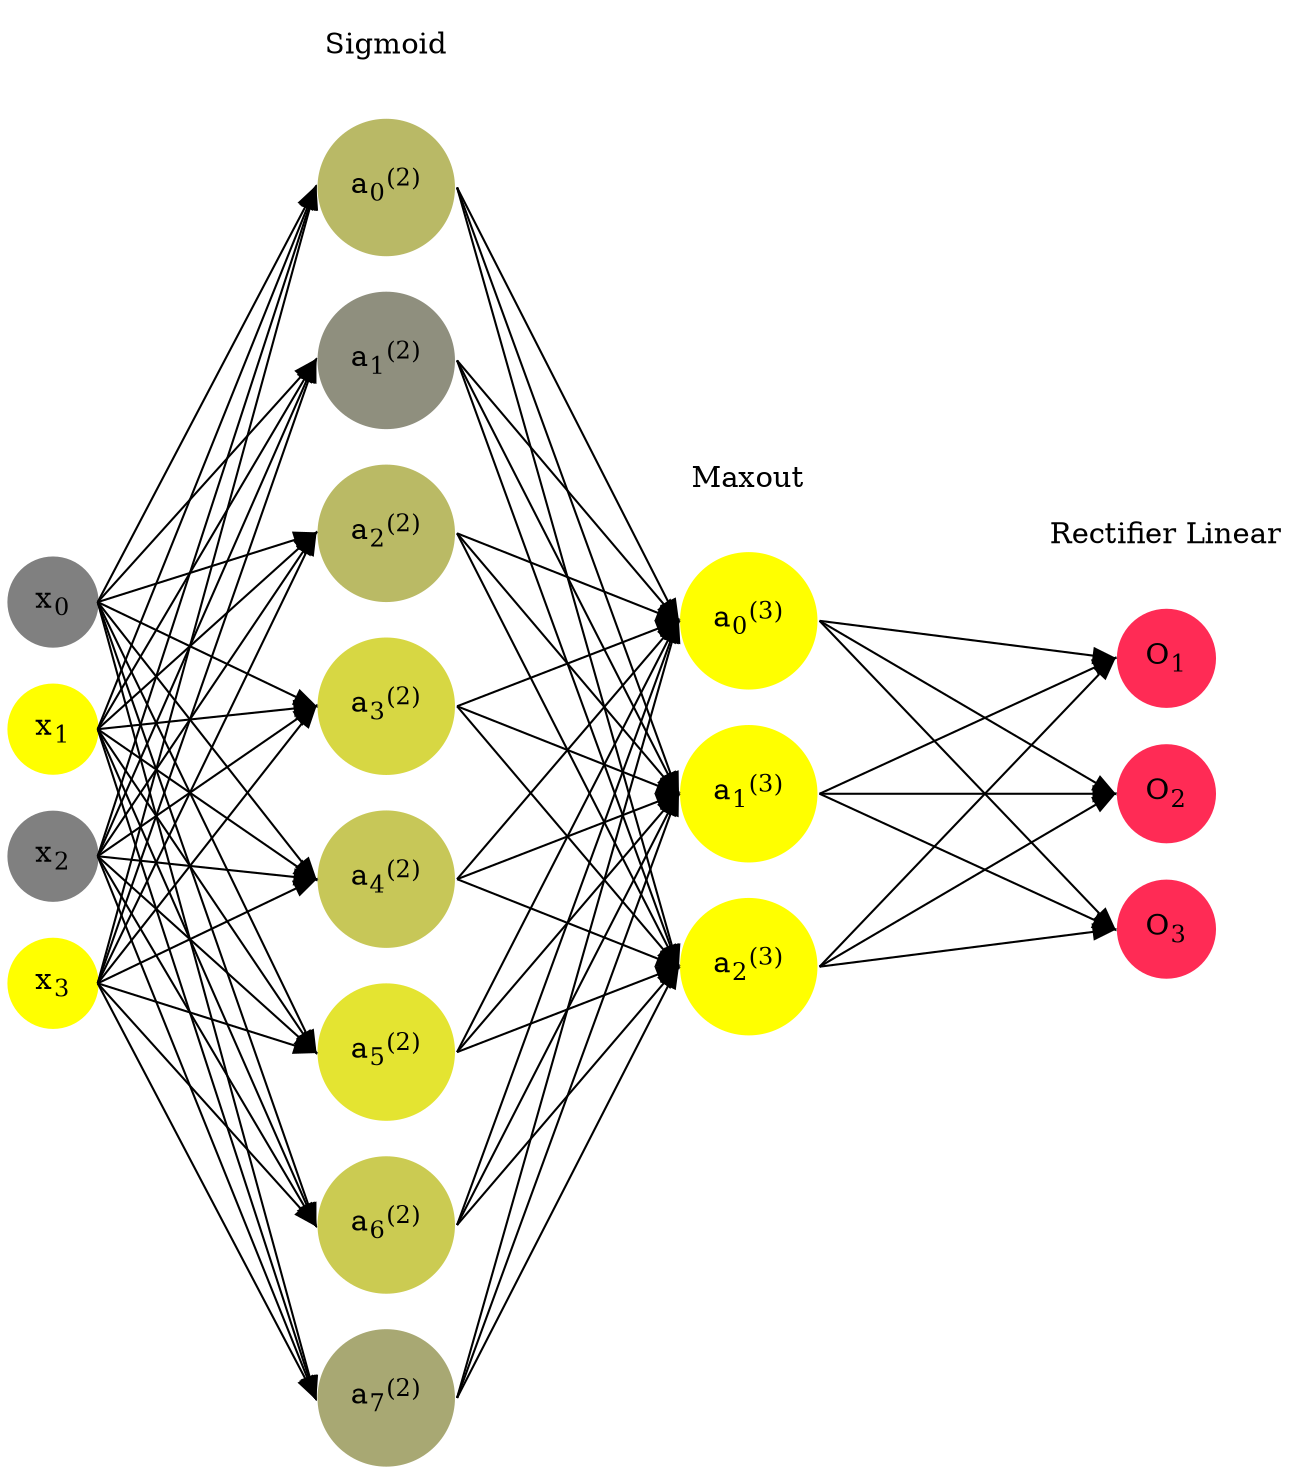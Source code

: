 digraph G {
	rankdir = LR;
	splines=false;
	edge[style=invis];
	ranksep= 1.4;
	{
	node [shape=circle, color="0.1667, 0.0, 0.5", style=filled, fillcolor="0.1667, 0.0, 0.5"];
	x0 [label=<x<sub>0</sub>>];
	}
	{
	node [shape=circle, color="0.1667, 1.0, 1.0", style=filled, fillcolor="0.1667, 1.0, 1.0"];
	x1 [label=<x<sub>1</sub>>];
	}
	{
	node [shape=circle, color="0.1667, 0.0, 0.5", style=filled, fillcolor="0.1667, 0.0, 0.5"];
	x2 [label=<x<sub>2</sub>>];
	}
	{
	node [shape=circle, color="0.1667, 1.0, 1.0", style=filled, fillcolor="0.1667, 1.0, 1.0"];
	x3 [label=<x<sub>3</sub>>];
	}
	{
	node [shape=circle, color="0.1667, 0.446061, 0.723031", style=filled, fillcolor="0.1667, 0.446061, 0.723031"];
	a02 [label=<a<sub>0</sub><sup>(2)</sup>>];
	}
	{
	node [shape=circle, color="0.1667, 0.123657, 0.561828", style=filled, fillcolor="0.1667, 0.123657, 0.561828"];
	a12 [label=<a<sub>1</sub><sup>(2)</sup>>];
	}
	{
	node [shape=circle, color="0.1667, 0.458545, 0.729273", style=filled, fillcolor="0.1667, 0.458545, 0.729273"];
	a22 [label=<a<sub>2</sub><sup>(2)</sup>>];
	}
	{
	node [shape=circle, color="0.1667, 0.685337, 0.842668", style=filled, fillcolor="0.1667, 0.685337, 0.842668"];
	a32 [label=<a<sub>3</sub><sup>(2)</sup>>];
	}
	{
	node [shape=circle, color="0.1667, 0.557991, 0.778995", style=filled, fillcolor="0.1667, 0.557991, 0.778995"];
	a42 [label=<a<sub>4</sub><sup>(2)</sup>>];
	}
	{
	node [shape=circle, color="0.1667, 0.783264, 0.891632", style=filled, fillcolor="0.1667, 0.783264, 0.891632"];
	a52 [label=<a<sub>5</sub><sup>(2)</sup>>];
	}
	{
	node [shape=circle, color="0.1667, 0.593319, 0.796660", style=filled, fillcolor="0.1667, 0.593319, 0.796660"];
	a62 [label=<a<sub>6</sub><sup>(2)</sup>>];
	}
	{
	node [shape=circle, color="0.1667, 0.317417, 0.658708", style=filled, fillcolor="0.1667, 0.317417, 0.658708"];
	a72 [label=<a<sub>7</sub><sup>(2)</sup>>];
	}
	{
	node [shape=circle, color="0.1667, 1.586001, 1.293000", style=filled, fillcolor="0.1667, 1.586001, 1.293000"];
	a03 [label=<a<sub>0</sub><sup>(3)</sup>>];
	}
	{
	node [shape=circle, color="0.1667, 1.586001, 1.293000", style=filled, fillcolor="0.1667, 1.586001, 1.293000"];
	a13 [label=<a<sub>1</sub><sup>(3)</sup>>];
	}
	{
	node [shape=circle, color="0.1667, 1.586001, 1.293000", style=filled, fillcolor="0.1667, 1.586001, 1.293000"];
	a23 [label=<a<sub>2</sub><sup>(3)</sup>>];
	}
	{
	node [shape=circle, color="0.9667, 0.83, 1.0", style=filled, fillcolor="0.9667, 0.83, 1.0"];
	O1 [label=<O<sub>1</sub>>];
	}
	{
	node [shape=circle, color="0.9667, 0.83, 1.0", style=filled, fillcolor="0.9667, 0.83, 1.0"];
	O2 [label=<O<sub>2</sub>>];
	}
	{
	node [shape=circle, color="0.9667, 0.83, 1.0", style=filled, fillcolor="0.9667, 0.83, 1.0"];
	O3 [label=<O<sub>3</sub>>];
	}
	{
	rank=same;
	x0->x1->x2->x3;
	}
	{
	rank=same;
	a02->a12->a22->a32->a42->a52->a62->a72;
	}
	{
	rank=same;
	a03->a13->a23;
	}
	{
	rank=same;
	O1->O2->O3;
	}
	l1 [shape=plaintext,label="Sigmoid"];
	l1->a02;
	{rank=same; l1;a02};
	l2 [shape=plaintext,label="Maxout"];
	l2->a03;
	{rank=same; l2;a03};
	l3 [shape=plaintext,label="Rectifier Linear"];
	l3->O1;
	{rank=same; l3;O1};
edge[style=solid, tailport=e, headport=w];
	{x0;x1;x2;x3} -> {a02;a12;a22;a32;a42;a52;a62;a72};
	{a02;a12;a22;a32;a42;a52;a62;a72} -> {a03;a13;a23};
	{a03;a13;a23} -> {O1,O2,O3};
}